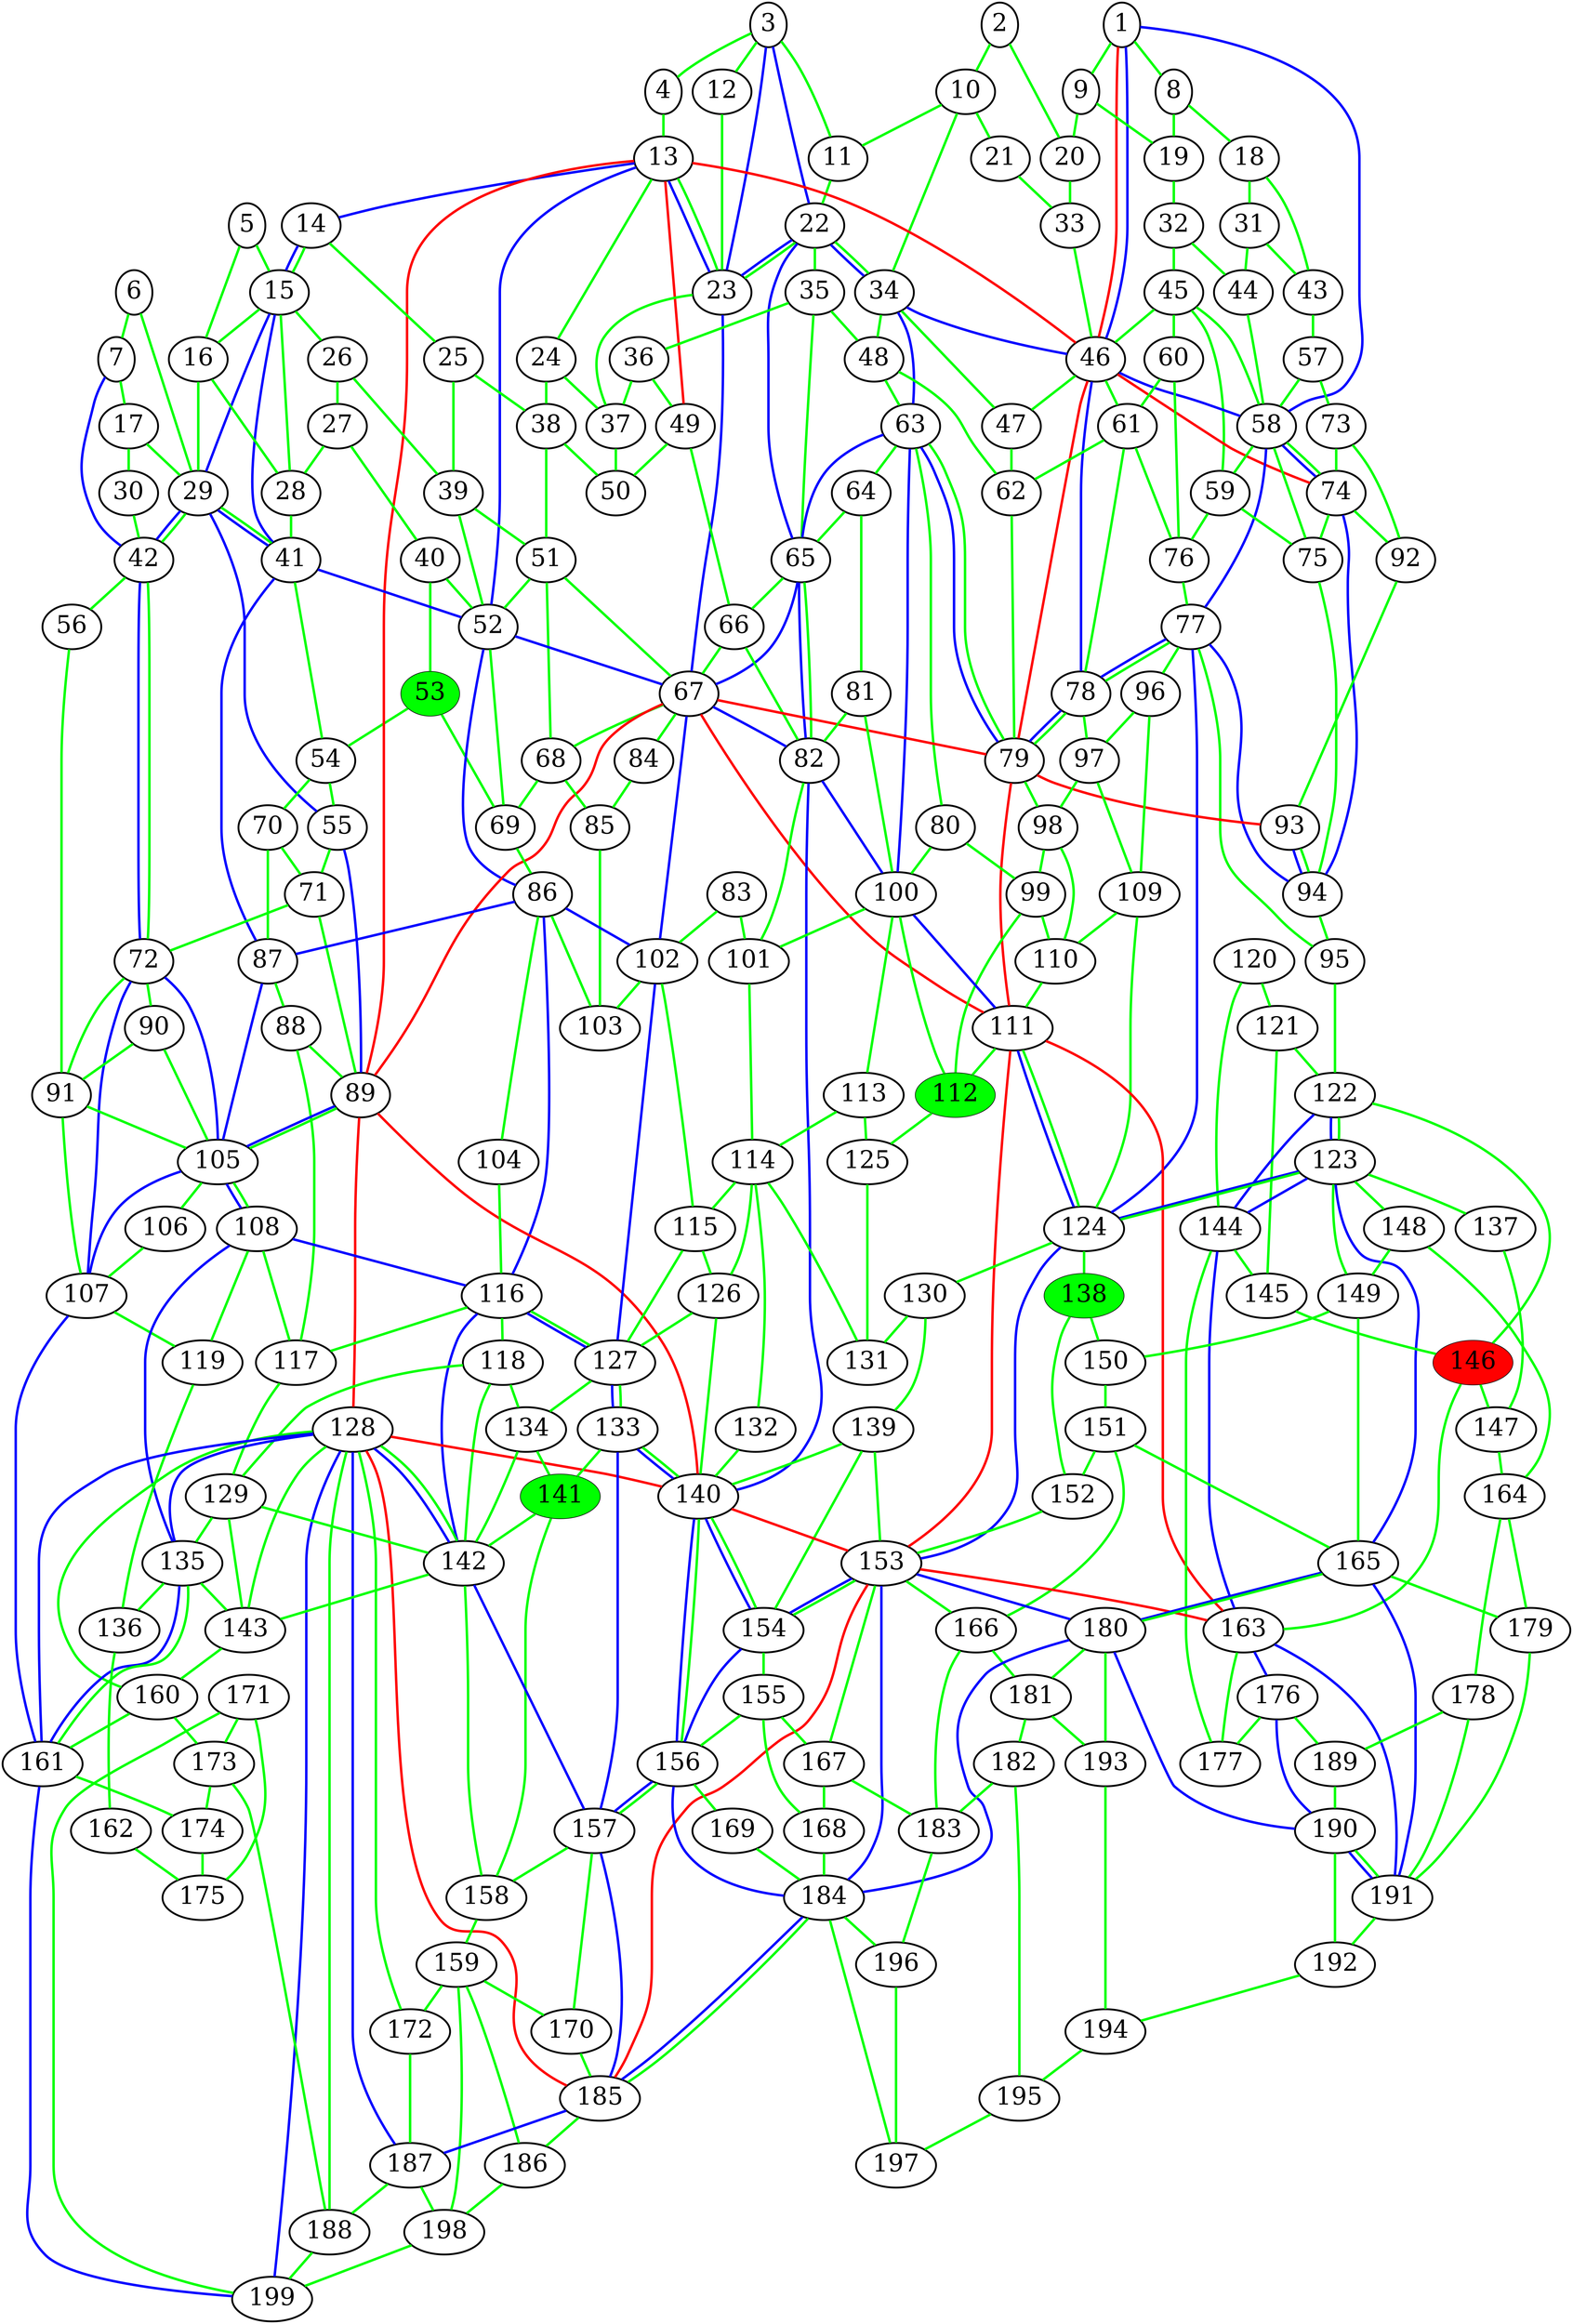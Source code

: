 graph london_graph {
146 [fillcolor=red, fontsize=40, pendwidth=3, style=filled];
138 [fillcolor=green, fontsize=40, pendwidth=3, style=filled];
141 [fillcolor=green, fontsize=40, pendwidth=3, style=filled];
53 [fillcolor=green, fontsize=40, pendwidth=3, style=filled];
112 [fillcolor=green, fontsize=40, pendwidth=3, style=filled];
1 [fontsize=40, penwidth=3];
2 [fontsize=40, penwidth=3];
3 [fontsize=40, penwidth=3];
4 [fontsize=40, penwidth=3];
5 [fontsize=40, penwidth=3];
6 [fontsize=40, penwidth=3];
7 [fontsize=40, penwidth=3];
8 [fontsize=40, penwidth=3];
9 [fontsize=40, penwidth=3];
10 [fontsize=40, penwidth=3];
11 [fontsize=40, penwidth=3];
12 [fontsize=40, penwidth=3];
13 [fontsize=40, penwidth=3];
14 [fontsize=40, penwidth=3];
15 [fontsize=40, penwidth=3];
16 [fontsize=40, penwidth=3];
17 [fontsize=40, penwidth=3];
18 [fontsize=40, penwidth=3];
19 [fontsize=40, penwidth=3];
20 [fontsize=40, penwidth=3];
21 [fontsize=40, penwidth=3];
22 [fontsize=40, penwidth=3];
23 [fontsize=40, penwidth=3];
24 [fontsize=40, penwidth=3];
25 [fontsize=40, penwidth=3];
26 [fontsize=40, penwidth=3];
27 [fontsize=40, penwidth=3];
28 [fontsize=40, penwidth=3];
29 [fontsize=40, penwidth=3];
30 [fontsize=40, penwidth=3];
31 [fontsize=40, penwidth=3];
32 [fontsize=40, penwidth=3];
33 [fontsize=40, penwidth=3];
34 [fontsize=40, penwidth=3];
35 [fontsize=40, penwidth=3];
36 [fontsize=40, penwidth=3];
37 [fontsize=40, penwidth=3];
38 [fontsize=40, penwidth=3];
39 [fontsize=40, penwidth=3];
40 [fontsize=40, penwidth=3];
41 [fontsize=40, penwidth=3];
42 [fontsize=40, penwidth=3];
43 [fontsize=40, penwidth=3];
44 [fontsize=40, penwidth=3];
45 [fontsize=40, penwidth=3];
46 [fontsize=40, penwidth=3];
47 [fontsize=40, penwidth=3];
48 [fontsize=40, penwidth=3];
49 [fontsize=40, penwidth=3];
50 [fontsize=40, penwidth=3];
51 [fontsize=40, penwidth=3];
52 [fontsize=40, penwidth=3];
54 [fontsize=40, penwidth=3];
55 [fontsize=40, penwidth=3];
56 [fontsize=40, penwidth=3];
57 [fontsize=40, penwidth=3];
58 [fontsize=40, penwidth=3];
59 [fontsize=40, penwidth=3];
60 [fontsize=40, penwidth=3];
61 [fontsize=40, penwidth=3];
62 [fontsize=40, penwidth=3];
63 [fontsize=40, penwidth=3];
64 [fontsize=40, penwidth=3];
65 [fontsize=40, penwidth=3];
66 [fontsize=40, penwidth=3];
67 [fontsize=40, penwidth=3];
68 [fontsize=40, penwidth=3];
69 [fontsize=40, penwidth=3];
70 [fontsize=40, penwidth=3];
71 [fontsize=40, penwidth=3];
72 [fontsize=40, penwidth=3];
73 [fontsize=40, penwidth=3];
74 [fontsize=40, penwidth=3];
75 [fontsize=40, penwidth=3];
76 [fontsize=40, penwidth=3];
77 [fontsize=40, penwidth=3];
78 [fontsize=40, penwidth=3];
79 [fontsize=40, penwidth=3];
80 [fontsize=40, penwidth=3];
81 [fontsize=40, penwidth=3];
82 [fontsize=40, penwidth=3];
83 [fontsize=40, penwidth=3];
84 [fontsize=40, penwidth=3];
85 [fontsize=40, penwidth=3];
86 [fontsize=40, penwidth=3];
87 [fontsize=40, penwidth=3];
88 [fontsize=40, penwidth=3];
89 [fontsize=40, penwidth=3];
90 [fontsize=40, penwidth=3];
91 [fontsize=40, penwidth=3];
92 [fontsize=40, penwidth=3];
93 [fontsize=40, penwidth=3];
94 [fontsize=40, penwidth=3];
95 [fontsize=40, penwidth=3];
96 [fontsize=40, penwidth=3];
97 [fontsize=40, penwidth=3];
98 [fontsize=40, penwidth=3];
99 [fontsize=40, penwidth=3];
100 [fontsize=40, penwidth=3];
101 [fontsize=40, penwidth=3];
102 [fontsize=40, penwidth=3];
103 [fontsize=40, penwidth=3];
104 [fontsize=40, penwidth=3];
105 [fontsize=40, penwidth=3];
106 [fontsize=40, penwidth=3];
107 [fontsize=40, penwidth=3];
108 [fontsize=40, penwidth=3];
109 [fontsize=40, penwidth=3];
110 [fontsize=40, penwidth=3];
111 [fontsize=40, penwidth=3];
113 [fontsize=40, penwidth=3];
114 [fontsize=40, penwidth=3];
115 [fontsize=40, penwidth=3];
116 [fontsize=40, penwidth=3];
117 [fontsize=40, penwidth=3];
118 [fontsize=40, penwidth=3];
119 [fontsize=40, penwidth=3];
120 [fontsize=40, penwidth=3];
121 [fontsize=40, penwidth=3];
122 [fontsize=40, penwidth=3];
123 [fontsize=40, penwidth=3];
124 [fontsize=40, penwidth=3];
125 [fontsize=40, penwidth=3];
126 [fontsize=40, penwidth=3];
127 [fontsize=40, penwidth=3];
128 [fontsize=40, penwidth=3];
129 [fontsize=40, penwidth=3];
130 [fontsize=40, penwidth=3];
131 [fontsize=40, penwidth=3];
132 [fontsize=40, penwidth=3];
133 [fontsize=40, penwidth=3];
134 [fontsize=40, penwidth=3];
135 [fontsize=40, penwidth=3];
136 [fontsize=40, penwidth=3];
137 [fontsize=40, penwidth=3];
139 [fontsize=40, penwidth=3];
140 [fontsize=40, penwidth=3];
142 [fontsize=40, penwidth=3];
143 [fontsize=40, penwidth=3];
144 [fontsize=40, penwidth=3];
145 [fontsize=40, penwidth=3];
147 [fontsize=40, penwidth=3];
148 [fontsize=40, penwidth=3];
149 [fontsize=40, penwidth=3];
150 [fontsize=40, penwidth=3];
151 [fontsize=40, penwidth=3];
152 [fontsize=40, penwidth=3];
153 [fontsize=40, penwidth=3];
154 [fontsize=40, penwidth=3];
155 [fontsize=40, penwidth=3];
156 [fontsize=40, penwidth=3];
157 [fontsize=40, penwidth=3];
158 [fontsize=40, penwidth=3];
159 [fontsize=40, penwidth=3];
160 [fontsize=40, penwidth=3];
161 [fontsize=40, penwidth=3];
162 [fontsize=40, penwidth=3];
163 [fontsize=40, penwidth=3];
164 [fontsize=40, penwidth=3];
165 [fontsize=40, penwidth=3];
166 [fontsize=40, penwidth=3];
167 [fontsize=40, penwidth=3];
168 [fontsize=40, penwidth=3];
169 [fontsize=40, penwidth=3];
170 [fontsize=40, penwidth=3];
171 [fontsize=40, penwidth=3];
172 [fontsize=40, penwidth=3];
173 [fontsize=40, penwidth=3];
174 [fontsize=40, penwidth=3];
175 [fontsize=40, penwidth=3];
176 [fontsize=40, penwidth=3];
177 [fontsize=40, penwidth=3];
178 [fontsize=40, penwidth=3];
179 [fontsize=40, penwidth=3];
180 [fontsize=40, penwidth=3];
181 [fontsize=40, penwidth=3];
182 [fontsize=40, penwidth=3];
183 [fontsize=40, penwidth=3];
184 [fontsize=40, penwidth=3];
185 [fontsize=40, penwidth=3];
186 [fontsize=40, penwidth=3];
187 [fontsize=40, penwidth=3];
188 [fontsize=40, penwidth=3];
189 [fontsize=40, penwidth=3];
190 [fontsize=40, penwidth=3];
191 [fontsize=40, penwidth=3];
192 [fontsize=40, penwidth=3];
193 [fontsize=40, penwidth=3];
194 [fontsize=40, penwidth=3];
195 [fontsize=40, penwidth=3];
196 [fontsize=40, penwidth=3];
197 [fontsize=40, penwidth=3];
198 [fontsize=40, penwidth=3];
199 [fontsize=40, penwidth=3];
1 -- 46  [color=red, penwidth=4];
13 -- 46  [color=red, penwidth=4];
13 -- 49  [color=red, penwidth=4];
13 -- 89  [color=red, penwidth=4];
46 -- 74  [color=red, penwidth=4];
46 -- 79  [color=red, penwidth=4];
67 -- 79  [color=red, penwidth=4];
67 -- 89  [color=red, penwidth=4];
67 -- 111  [color=red, penwidth=4];
79 -- 93  [color=red, penwidth=4];
79 -- 111  [color=red, penwidth=4];
89 -- 128  [color=red, penwidth=4];
89 -- 140  [color=red, penwidth=4];
111 -- 153  [color=red, penwidth=4];
111 -- 163  [color=red, penwidth=4];
128 -- 140  [color=red, penwidth=4];
128 -- 185  [color=red, penwidth=4];
140 -- 153  [color=red, penwidth=4];
153 -- 163  [color=red, penwidth=4];
153 -- 185  [color=red, penwidth=4];
1 -- 46  [color=blue, penwidth=4];
1 -- 58  [color=blue, penwidth=4];
3 -- 22  [color=blue, penwidth=4];
3 -- 23  [color=blue, penwidth=4];
7 -- 42  [color=blue, penwidth=4];
13 -- 14  [color=blue, penwidth=4];
13 -- 23  [color=blue, penwidth=4];
13 -- 52  [color=blue, penwidth=4];
14 -- 15  [color=blue, penwidth=4];
15 -- 29  [color=blue, penwidth=4];
15 -- 41  [color=blue, penwidth=4];
22 -- 23  [color=blue, penwidth=4];
22 -- 34  [color=blue, penwidth=4];
22 -- 65  [color=blue, penwidth=4];
23 -- 67  [color=blue, penwidth=4];
29 -- 41  [color=blue, penwidth=4];
29 -- 42  [color=blue, penwidth=4];
29 -- 55  [color=blue, penwidth=4];
34 -- 46  [color=blue, penwidth=4];
34 -- 63  [color=blue, penwidth=4];
41 -- 52  [color=blue, penwidth=4];
41 -- 87  [color=blue, penwidth=4];
42 -- 72  [color=blue, penwidth=4];
46 -- 58  [color=blue, penwidth=4];
46 -- 78  [color=blue, penwidth=4];
52 -- 67  [color=blue, penwidth=4];
52 -- 86  [color=blue, penwidth=4];
55 -- 89  [color=blue, penwidth=4];
58 -- 74  [color=blue, penwidth=4];
58 -- 77  [color=blue, penwidth=4];
63 -- 65  [color=blue, penwidth=4];
63 -- 79  [color=blue, penwidth=4];
63 -- 100  [color=blue, penwidth=4];
65 -- 67  [color=blue, penwidth=4];
65 -- 82  [color=blue, penwidth=4];
67 -- 82  [color=blue, penwidth=4];
67 -- 102  [color=blue, penwidth=4];
72 -- 105  [color=blue, penwidth=4];
72 -- 107  [color=blue, penwidth=4];
74 -- 94  [color=blue, penwidth=4];
77 -- 78  [color=blue, penwidth=4];
77 -- 94  [color=blue, penwidth=4];
77 -- 124  [color=blue, penwidth=4];
78 -- 79  [color=blue, penwidth=4];
82 -- 100  [color=blue, penwidth=4];
82 -- 140  [color=blue, penwidth=4];
86 -- 87  [color=blue, penwidth=4];
86 -- 102  [color=blue, penwidth=4];
86 -- 116  [color=blue, penwidth=4];
87 -- 105  [color=blue, penwidth=4];
89 -- 105  [color=blue, penwidth=4];
93 -- 94  [color=blue, penwidth=4];
100 -- 111  [color=blue, penwidth=4];
102 -- 127  [color=blue, penwidth=4];
105 -- 107  [color=blue, penwidth=4];
105 -- 108  [color=blue, penwidth=4];
107 -- 161  [color=blue, penwidth=4];
108 -- 116  [color=blue, penwidth=4];
108 -- 135  [color=blue, penwidth=4];
111 -- 124  [color=blue, penwidth=4];
116 -- 127  [color=blue, penwidth=4];
116 -- 142  [color=blue, penwidth=4];
122 -- 123  [color=blue, penwidth=4];
122 -- 144  [color=blue, penwidth=4];
123 -- 124  [color=blue, penwidth=4];
123 -- 144  [color=blue, penwidth=4];
123 -- 165  [color=blue, penwidth=4];
124 -- 153  [color=blue, penwidth=4];
127 -- 133  [color=blue, penwidth=4];
128 -- 135  [color=blue, penwidth=4];
128 -- 142  [color=blue, penwidth=4];
128 -- 161  [color=blue, penwidth=4];
128 -- 187  [color=blue, penwidth=4];
128 -- 199  [color=blue, penwidth=4];
133 -- 140  [color=blue, penwidth=4];
133 -- 157  [color=blue, penwidth=4];
135 -- 161  [color=blue, penwidth=4];
140 -- 154  [color=blue, penwidth=4];
140 -- 156  [color=blue, penwidth=4];
142 -- 157  [color=blue, penwidth=4];
144 -- 163  [color=blue, penwidth=4];
153 -- 154  [color=blue, penwidth=4];
153 -- 180  [color=blue, penwidth=4];
153 -- 184  [color=blue, penwidth=4];
154 -- 156  [color=blue, penwidth=4];
156 -- 157  [color=blue, penwidth=4];
156 -- 184  [color=blue, penwidth=4];
157 -- 185  [color=blue, penwidth=4];
161 -- 199  [color=blue, penwidth=4];
163 -- 176  [color=blue, penwidth=4];
163 -- 191  [color=blue, penwidth=4];
165 -- 180  [color=blue, penwidth=4];
165 -- 191  [color=blue, penwidth=4];
176 -- 190  [color=blue, penwidth=4];
180 -- 184  [color=blue, penwidth=4];
180 -- 190  [color=blue, penwidth=4];
184 -- 185  [color=blue, penwidth=4];
185 -- 187  [color=blue, penwidth=4];
190 -- 191  [color=blue, penwidth=4];
1 -- 8  [color=green, penwidth=4];
1 -- 9  [color=green, penwidth=4];
2 -- 10  [color=green, penwidth=4];
2 -- 20  [color=green, penwidth=4];
3 -- 4  [color=green, penwidth=4];
3 -- 11  [color=green, penwidth=4];
3 -- 12  [color=green, penwidth=4];
4 -- 13  [color=green, penwidth=4];
5 -- 15  [color=green, penwidth=4];
5 -- 16  [color=green, penwidth=4];
6 -- 7  [color=green, penwidth=4];
6 -- 29  [color=green, penwidth=4];
7 -- 17  [color=green, penwidth=4];
8 -- 18  [color=green, penwidth=4];
8 -- 19  [color=green, penwidth=4];
9 -- 19  [color=green, penwidth=4];
9 -- 20  [color=green, penwidth=4];
10 -- 11  [color=green, penwidth=4];
10 -- 21  [color=green, penwidth=4];
10 -- 34  [color=green, penwidth=4];
11 -- 22  [color=green, penwidth=4];
12 -- 23  [color=green, penwidth=4];
13 -- 23  [color=green, penwidth=4];
13 -- 24  [color=green, penwidth=4];
14 -- 15  [color=green, penwidth=4];
14 -- 25  [color=green, penwidth=4];
15 -- 16  [color=green, penwidth=4];
15 -- 26  [color=green, penwidth=4];
15 -- 28  [color=green, penwidth=4];
16 -- 28  [color=green, penwidth=4];
16 -- 29  [color=green, penwidth=4];
17 -- 29  [color=green, penwidth=4];
17 -- 30  [color=green, penwidth=4];
18 -- 31  [color=green, penwidth=4];
18 -- 43  [color=green, penwidth=4];
19 -- 32  [color=green, penwidth=4];
20 -- 33  [color=green, penwidth=4];
21 -- 33  [color=green, penwidth=4];
22 -- 23  [color=green, penwidth=4];
22 -- 34  [color=green, penwidth=4];
22 -- 35  [color=green, penwidth=4];
23 -- 37  [color=green, penwidth=4];
24 -- 37  [color=green, penwidth=4];
24 -- 38  [color=green, penwidth=4];
25 -- 38  [color=green, penwidth=4];
25 -- 39  [color=green, penwidth=4];
26 -- 27  [color=green, penwidth=4];
26 -- 39  [color=green, penwidth=4];
27 -- 28  [color=green, penwidth=4];
27 -- 40  [color=green, penwidth=4];
28 -- 41  [color=green, penwidth=4];
29 -- 41  [color=green, penwidth=4];
29 -- 42  [color=green, penwidth=4];
30 -- 42  [color=green, penwidth=4];
31 -- 43  [color=green, penwidth=4];
31 -- 44  [color=green, penwidth=4];
32 -- 44  [color=green, penwidth=4];
32 -- 45  [color=green, penwidth=4];
33 -- 46  [color=green, penwidth=4];
34 -- 47  [color=green, penwidth=4];
34 -- 48  [color=green, penwidth=4];
35 -- 36  [color=green, penwidth=4];
35 -- 48  [color=green, penwidth=4];
35 -- 65  [color=green, penwidth=4];
36 -- 37  [color=green, penwidth=4];
36 -- 49  [color=green, penwidth=4];
37 -- 50  [color=green, penwidth=4];
38 -- 50  [color=green, penwidth=4];
38 -- 51  [color=green, penwidth=4];
39 -- 51  [color=green, penwidth=4];
39 -- 52  [color=green, penwidth=4];
40 -- 52  [color=green, penwidth=4];
40 -- 53  [color=green, penwidth=4];
41 -- 54  [color=green, penwidth=4];
42 -- 56  [color=green, penwidth=4];
42 -- 72  [color=green, penwidth=4];
43 -- 57  [color=green, penwidth=4];
44 -- 58  [color=green, penwidth=4];
45 -- 46  [color=green, penwidth=4];
45 -- 58  [color=green, penwidth=4];
45 -- 59  [color=green, penwidth=4];
45 -- 60  [color=green, penwidth=4];
46 -- 47  [color=green, penwidth=4];
46 -- 61  [color=green, penwidth=4];
47 -- 62  [color=green, penwidth=4];
48 -- 62  [color=green, penwidth=4];
48 -- 63  [color=green, penwidth=4];
49 -- 50  [color=green, penwidth=4];
49 -- 66  [color=green, penwidth=4];
51 -- 52  [color=green, penwidth=4];
51 -- 67  [color=green, penwidth=4];
51 -- 68  [color=green, penwidth=4];
52 -- 69  [color=green, penwidth=4];
53 -- 54  [color=green, penwidth=4];
53 -- 69  [color=green, penwidth=4];
54 -- 55  [color=green, penwidth=4];
54 -- 70  [color=green, penwidth=4];
55 -- 71  [color=green, penwidth=4];
56 -- 91  [color=green, penwidth=4];
57 -- 58  [color=green, penwidth=4];
57 -- 73  [color=green, penwidth=4];
58 -- 59  [color=green, penwidth=4];
58 -- 74  [color=green, penwidth=4];
58 -- 75  [color=green, penwidth=4];
59 -- 75  [color=green, penwidth=4];
59 -- 76  [color=green, penwidth=4];
60 -- 61  [color=green, penwidth=4];
60 -- 76  [color=green, penwidth=4];
61 -- 62  [color=green, penwidth=4];
61 -- 76  [color=green, penwidth=4];
61 -- 78  [color=green, penwidth=4];
62 -- 79  [color=green, penwidth=4];
63 -- 64  [color=green, penwidth=4];
63 -- 79  [color=green, penwidth=4];
63 -- 80  [color=green, penwidth=4];
64 -- 65  [color=green, penwidth=4];
64 -- 81  [color=green, penwidth=4];
65 -- 66  [color=green, penwidth=4];
65 -- 82  [color=green, penwidth=4];
66 -- 67  [color=green, penwidth=4];
66 -- 82  [color=green, penwidth=4];
67 -- 68  [color=green, penwidth=4];
67 -- 84  [color=green, penwidth=4];
68 -- 69  [color=green, penwidth=4];
68 -- 85  [color=green, penwidth=4];
69 -- 86  [color=green, penwidth=4];
70 -- 71  [color=green, penwidth=4];
70 -- 87  [color=green, penwidth=4];
71 -- 72  [color=green, penwidth=4];
71 -- 89  [color=green, penwidth=4];
72 -- 90  [color=green, penwidth=4];
72 -- 91  [color=green, penwidth=4];
73 -- 74  [color=green, penwidth=4];
73 -- 92  [color=green, penwidth=4];
74 -- 75  [color=green, penwidth=4];
74 -- 92  [color=green, penwidth=4];
75 -- 94  [color=green, penwidth=4];
76 -- 77  [color=green, penwidth=4];
77 -- 78  [color=green, penwidth=4];
77 -- 95  [color=green, penwidth=4];
77 -- 96  [color=green, penwidth=4];
78 -- 79  [color=green, penwidth=4];
78 -- 97  [color=green, penwidth=4];
79 -- 98  [color=green, penwidth=4];
80 -- 99  [color=green, penwidth=4];
80 -- 100  [color=green, penwidth=4];
81 -- 82  [color=green, penwidth=4];
81 -- 100  [color=green, penwidth=4];
82 -- 101  [color=green, penwidth=4];
83 -- 101  [color=green, penwidth=4];
83 -- 102  [color=green, penwidth=4];
84 -- 85  [color=green, penwidth=4];
85 -- 103  [color=green, penwidth=4];
86 -- 103  [color=green, penwidth=4];
86 -- 104  [color=green, penwidth=4];
87 -- 88  [color=green, penwidth=4];
88 -- 89  [color=green, penwidth=4];
88 -- 117  [color=green, penwidth=4];
89 -- 105  [color=green, penwidth=4];
90 -- 91  [color=green, penwidth=4];
90 -- 105  [color=green, penwidth=4];
91 -- 105  [color=green, penwidth=4];
91 -- 107  [color=green, penwidth=4];
92 -- 93  [color=green, penwidth=4];
93 -- 94  [color=green, penwidth=4];
94 -- 95  [color=green, penwidth=4];
95 -- 122  [color=green, penwidth=4];
96 -- 97  [color=green, penwidth=4];
96 -- 109  [color=green, penwidth=4];
97 -- 98  [color=green, penwidth=4];
97 -- 109  [color=green, penwidth=4];
98 -- 99  [color=green, penwidth=4];
98 -- 110  [color=green, penwidth=4];
99 -- 110  [color=green, penwidth=4];
99 -- 112  [color=green, penwidth=4];
100 -- 101  [color=green, penwidth=4];
100 -- 112  [color=green, penwidth=4];
100 -- 113  [color=green, penwidth=4];
101 -- 114  [color=green, penwidth=4];
102 -- 103  [color=green, penwidth=4];
102 -- 115  [color=green, penwidth=4];
104 -- 116  [color=green, penwidth=4];
105 -- 106  [color=green, penwidth=4];
105 -- 108  [color=green, penwidth=4];
106 -- 107  [color=green, penwidth=4];
107 -- 119  [color=green, penwidth=4];
108 -- 117  [color=green, penwidth=4];
108 -- 119  [color=green, penwidth=4];
109 -- 110  [color=green, penwidth=4];
109 -- 124  [color=green, penwidth=4];
110 -- 111  [color=green, penwidth=4];
111 -- 112  [color=green, penwidth=4];
111 -- 124  [color=green, penwidth=4];
112 -- 125  [color=green, penwidth=4];
113 -- 114  [color=green, penwidth=4];
113 -- 125  [color=green, penwidth=4];
114 -- 115  [color=green, penwidth=4];
114 -- 126  [color=green, penwidth=4];
114 -- 131  [color=green, penwidth=4];
114 -- 132  [color=green, penwidth=4];
115 -- 126  [color=green, penwidth=4];
115 -- 127  [color=green, penwidth=4];
116 -- 117  [color=green, penwidth=4];
116 -- 118  [color=green, penwidth=4];
116 -- 127  [color=green, penwidth=4];
117 -- 129  [color=green, penwidth=4];
118 -- 129  [color=green, penwidth=4];
118 -- 134  [color=green, penwidth=4];
118 -- 142  [color=green, penwidth=4];
119 -- 136  [color=green, penwidth=4];
120 -- 121  [color=green, penwidth=4];
120 -- 144  [color=green, penwidth=4];
121 -- 122  [color=green, penwidth=4];
121 -- 145  [color=green, penwidth=4];
122 -- 123  [color=green, penwidth=4];
122 -- 146  [color=green, penwidth=4];
123 -- 124  [color=green, penwidth=4];
123 -- 137  [color=green, penwidth=4];
123 -- 148  [color=green, penwidth=4];
123 -- 149  [color=green, penwidth=4];
124 -- 130  [color=green, penwidth=4];
124 -- 138  [color=green, penwidth=4];
125 -- 131  [color=green, penwidth=4];
126 -- 127  [color=green, penwidth=4];
126 -- 140  [color=green, penwidth=4];
127 -- 133  [color=green, penwidth=4];
127 -- 134  [color=green, penwidth=4];
128 -- 142  [color=green, penwidth=4];
128 -- 143  [color=green, penwidth=4];
128 -- 160  [color=green, penwidth=4];
128 -- 172  [color=green, penwidth=4];
128 -- 188  [color=green, penwidth=4];
129 -- 135  [color=green, penwidth=4];
129 -- 142  [color=green, penwidth=4];
129 -- 143  [color=green, penwidth=4];
130 -- 131  [color=green, penwidth=4];
130 -- 139  [color=green, penwidth=4];
132 -- 140  [color=green, penwidth=4];
133 -- 140  [color=green, penwidth=4];
133 -- 141  [color=green, penwidth=4];
134 -- 141  [color=green, penwidth=4];
134 -- 142  [color=green, penwidth=4];
135 -- 136  [color=green, penwidth=4];
135 -- 143  [color=green, penwidth=4];
135 -- 161  [color=green, penwidth=4];
136 -- 162  [color=green, penwidth=4];
137 -- 147  [color=green, penwidth=4];
138 -- 150  [color=green, penwidth=4];
138 -- 152  [color=green, penwidth=4];
139 -- 140  [color=green, penwidth=4];
139 -- 153  [color=green, penwidth=4];
139 -- 154  [color=green, penwidth=4];
140 -- 154  [color=green, penwidth=4];
140 -- 156  [color=green, penwidth=4];
141 -- 142  [color=green, penwidth=4];
141 -- 158  [color=green, penwidth=4];
142 -- 143  [color=green, penwidth=4];
142 -- 158  [color=green, penwidth=4];
143 -- 160  [color=green, penwidth=4];
144 -- 145  [color=green, penwidth=4];
144 -- 177  [color=green, penwidth=4];
145 -- 146  [color=green, penwidth=4];
146 -- 147  [color=green, penwidth=4];
146 -- 163  [color=green, penwidth=4];
147 -- 164  [color=green, penwidth=4];
148 -- 149  [color=green, penwidth=4];
148 -- 164  [color=green, penwidth=4];
149 -- 150  [color=green, penwidth=4];
149 -- 165  [color=green, penwidth=4];
150 -- 151  [color=green, penwidth=4];
151 -- 152  [color=green, penwidth=4];
151 -- 165  [color=green, penwidth=4];
151 -- 166  [color=green, penwidth=4];
152 -- 153  [color=green, penwidth=4];
153 -- 154  [color=green, penwidth=4];
153 -- 166  [color=green, penwidth=4];
153 -- 167  [color=green, penwidth=4];
154 -- 155  [color=green, penwidth=4];
155 -- 156  [color=green, penwidth=4];
155 -- 167  [color=green, penwidth=4];
155 -- 168  [color=green, penwidth=4];
156 -- 157  [color=green, penwidth=4];
156 -- 169  [color=green, penwidth=4];
157 -- 158  [color=green, penwidth=4];
157 -- 170  [color=green, penwidth=4];
158 -- 159  [color=green, penwidth=4];
159 -- 170  [color=green, penwidth=4];
159 -- 172  [color=green, penwidth=4];
159 -- 186  [color=green, penwidth=4];
159 -- 198  [color=green, penwidth=4];
160 -- 161  [color=green, penwidth=4];
160 -- 173  [color=green, penwidth=4];
161 -- 174  [color=green, penwidth=4];
162 -- 175  [color=green, penwidth=4];
163 -- 177  [color=green, penwidth=4];
164 -- 178  [color=green, penwidth=4];
164 -- 179  [color=green, penwidth=4];
165 -- 179  [color=green, penwidth=4];
165 -- 180  [color=green, penwidth=4];
166 -- 181  [color=green, penwidth=4];
166 -- 183  [color=green, penwidth=4];
167 -- 168  [color=green, penwidth=4];
167 -- 183  [color=green, penwidth=4];
168 -- 184  [color=green, penwidth=4];
169 -- 184  [color=green, penwidth=4];
170 -- 185  [color=green, penwidth=4];
171 -- 173  [color=green, penwidth=4];
171 -- 175  [color=green, penwidth=4];
171 -- 199  [color=green, penwidth=4];
172 -- 187  [color=green, penwidth=4];
173 -- 174  [color=green, penwidth=4];
173 -- 188  [color=green, penwidth=4];
174 -- 175  [color=green, penwidth=4];
176 -- 177  [color=green, penwidth=4];
176 -- 189  [color=green, penwidth=4];
178 -- 189  [color=green, penwidth=4];
178 -- 191  [color=green, penwidth=4];
179 -- 191  [color=green, penwidth=4];
180 -- 181  [color=green, penwidth=4];
180 -- 193  [color=green, penwidth=4];
181 -- 182  [color=green, penwidth=4];
181 -- 193  [color=green, penwidth=4];
182 -- 183  [color=green, penwidth=4];
182 -- 195  [color=green, penwidth=4];
183 -- 196  [color=green, penwidth=4];
184 -- 185  [color=green, penwidth=4];
184 -- 196  [color=green, penwidth=4];
184 -- 197  [color=green, penwidth=4];
185 -- 186  [color=green, penwidth=4];
186 -- 198  [color=green, penwidth=4];
187 -- 188  [color=green, penwidth=4];
187 -- 198  [color=green, penwidth=4];
188 -- 199  [color=green, penwidth=4];
189 -- 190  [color=green, penwidth=4];
190 -- 191  [color=green, penwidth=4];
190 -- 192  [color=green, penwidth=4];
191 -- 192  [color=green, penwidth=4];
192 -- 194  [color=green, penwidth=4];
193 -- 194  [color=green, penwidth=4];
194 -- 195  [color=green, penwidth=4];
195 -- 197  [color=green, penwidth=4];
196 -- 197  [color=green, penwidth=4];
198 -- 199  [color=green, penwidth=4];
}

